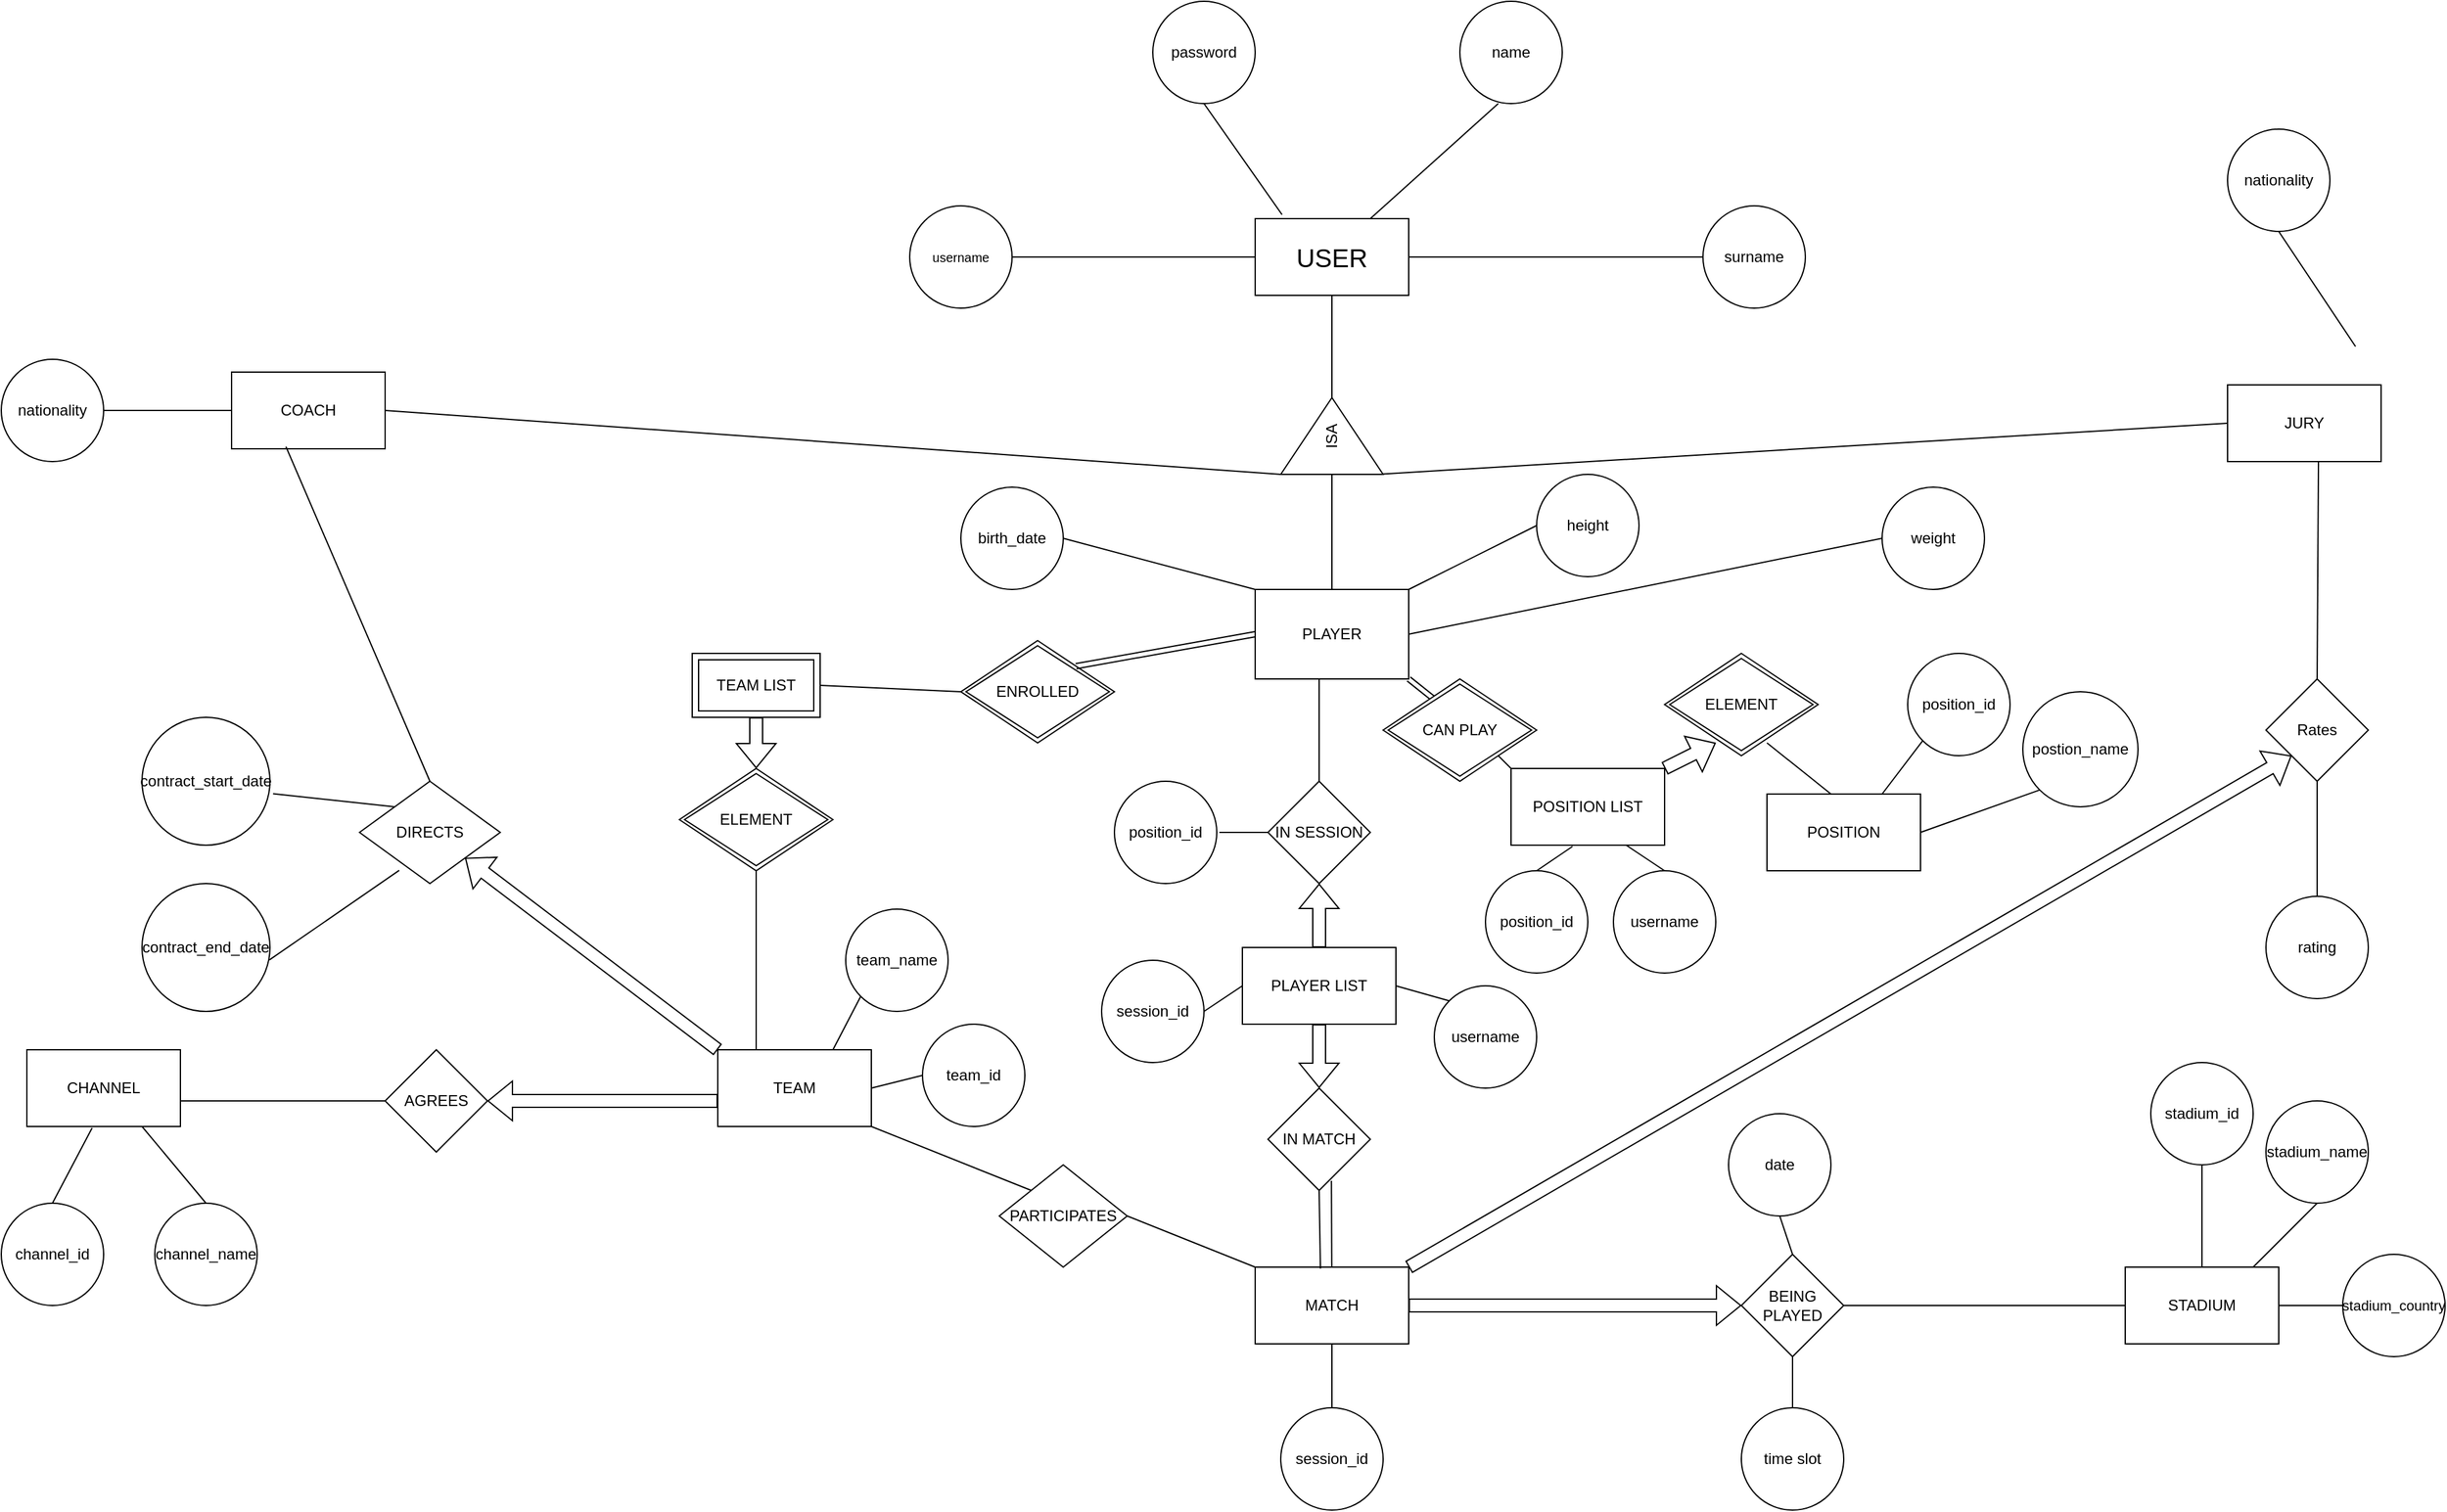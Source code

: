 <mxfile version="24.0.7" type="device">
  <diagram name="Page-1" id="yD7OdkKWVoem7eufRsLi">
    <mxGraphModel dx="2206" dy="1232" grid="1" gridSize="10" guides="1" tooltips="1" connect="1" arrows="1" fold="1" page="1" pageScale="1" pageWidth="1920" pageHeight="1200" math="0" shadow="0">
      <root>
        <mxCell id="0" />
        <mxCell id="1" parent="0" />
        <mxCell id="bbALmOzFAUpH4V1ZmCAf-1" value="&lt;font style=&quot;font-size: 20px;&quot;&gt;USER&lt;/font&gt;" style="rounded=0;whiteSpace=wrap;html=1;" parent="1" vertex="1">
          <mxGeometry x="990" y="190" width="120" height="60" as="geometry" />
        </mxCell>
        <mxCell id="bbALmOzFAUpH4V1ZmCAf-4" value="surname" style="ellipse;whiteSpace=wrap;html=1;rounded=0;" parent="1" vertex="1">
          <mxGeometry x="1340" y="180" width="80" height="80" as="geometry" />
        </mxCell>
        <mxCell id="bbALmOzFAUpH4V1ZmCAf-9" value="&lt;font size=&quot;1&quot;&gt;username&lt;/font&gt;" style="ellipse;whiteSpace=wrap;html=1;rounded=0;" parent="1" vertex="1">
          <mxGeometry x="720" y="180" width="80" height="80" as="geometry" />
        </mxCell>
        <mxCell id="bbALmOzFAUpH4V1ZmCAf-11" value="password" style="ellipse;whiteSpace=wrap;html=1;rounded=0;" parent="1" vertex="1">
          <mxGeometry x="910" y="20" width="80" height="80" as="geometry" />
        </mxCell>
        <mxCell id="bbALmOzFAUpH4V1ZmCAf-15" value="name" style="ellipse;whiteSpace=wrap;html=1;rounded=0;" parent="1" vertex="1">
          <mxGeometry x="1150" y="20" width="80" height="80" as="geometry" />
        </mxCell>
        <mxCell id="bbALmOzFAUpH4V1ZmCAf-16" value="" style="endArrow=none;html=1;rounded=0;exitX=0.175;exitY=-0.052;exitDx=0;exitDy=0;exitPerimeter=0;entryX=0.5;entryY=1;entryDx=0;entryDy=0;" parent="1" source="bbALmOzFAUpH4V1ZmCAf-1" target="bbALmOzFAUpH4V1ZmCAf-11" edge="1">
          <mxGeometry width="50" height="50" relative="1" as="geometry">
            <mxPoint x="910" y="170" as="sourcePoint" />
            <mxPoint x="960" y="120" as="targetPoint" />
          </mxGeometry>
        </mxCell>
        <mxCell id="bbALmOzFAUpH4V1ZmCAf-17" value="" style="endArrow=none;html=1;rounded=0;exitX=1;exitY=0.5;exitDx=0;exitDy=0;entryX=0;entryY=0.5;entryDx=0;entryDy=0;" parent="1" source="bbALmOzFAUpH4V1ZmCAf-9" target="bbALmOzFAUpH4V1ZmCAf-1" edge="1">
          <mxGeometry width="50" height="50" relative="1" as="geometry">
            <mxPoint x="880" y="245" as="sourcePoint" />
            <mxPoint x="930" y="195" as="targetPoint" />
          </mxGeometry>
        </mxCell>
        <mxCell id="bbALmOzFAUpH4V1ZmCAf-18" value="" style="endArrow=none;html=1;rounded=0;exitX=0.75;exitY=0;exitDx=0;exitDy=0;" parent="1" source="bbALmOzFAUpH4V1ZmCAf-1" edge="1">
          <mxGeometry width="50" height="50" relative="1" as="geometry">
            <mxPoint x="1130" y="150" as="sourcePoint" />
            <mxPoint x="1180" y="100" as="targetPoint" />
          </mxGeometry>
        </mxCell>
        <mxCell id="bbALmOzFAUpH4V1ZmCAf-19" value="" style="endArrow=none;html=1;rounded=0;entryX=0;entryY=0.5;entryDx=0;entryDy=0;exitX=1;exitY=0.5;exitDx=0;exitDy=0;" parent="1" source="bbALmOzFAUpH4V1ZmCAf-1" target="bbALmOzFAUpH4V1ZmCAf-4" edge="1">
          <mxGeometry width="50" height="50" relative="1" as="geometry">
            <mxPoint x="1110" y="230" as="sourcePoint" />
            <mxPoint x="1160" y="180" as="targetPoint" />
          </mxGeometry>
        </mxCell>
        <mxCell id="bbALmOzFAUpH4V1ZmCAf-20" value="" style="endArrow=none;html=1;rounded=0;entryX=0.5;entryY=1;entryDx=0;entryDy=0;" parent="1" target="bbALmOzFAUpH4V1ZmCAf-1" edge="1">
          <mxGeometry width="50" height="50" relative="1" as="geometry">
            <mxPoint x="1050" y="330" as="sourcePoint" />
            <mxPoint x="1000" y="420" as="targetPoint" />
          </mxGeometry>
        </mxCell>
        <mxCell id="bbALmOzFAUpH4V1ZmCAf-22" value="ISA" style="triangle;whiteSpace=wrap;html=1;rotation=-90;" parent="1" vertex="1">
          <mxGeometry x="1020" y="320" width="60" height="80" as="geometry" />
        </mxCell>
        <mxCell id="bbALmOzFAUpH4V1ZmCAf-23" value="" style="endArrow=none;html=1;rounded=0;exitX=1;exitY=0.5;exitDx=0;exitDy=0;entryX=0;entryY=0;entryDx=0;entryDy=0;entryPerimeter=0;" parent="1" source="bbALmOzFAUpH4V1ZmCAf-25" target="bbALmOzFAUpH4V1ZmCAf-22" edge="1">
          <mxGeometry width="50" height="50" relative="1" as="geometry">
            <mxPoint x="360" y="480" as="sourcePoint" />
            <mxPoint x="920" y="360" as="targetPoint" />
          </mxGeometry>
        </mxCell>
        <mxCell id="bbALmOzFAUpH4V1ZmCAf-24" value="" style="endArrow=none;html=1;rounded=0;entryX=0;entryY=0.5;entryDx=0;entryDy=0;exitX=0.005;exitY=0.995;exitDx=0;exitDy=0;exitPerimeter=0;" parent="1" source="bbALmOzFAUpH4V1ZmCAf-22" target="bbALmOzFAUpH4V1ZmCAf-27" edge="1">
          <mxGeometry width="50" height="50" relative="1" as="geometry">
            <mxPoint x="1280" y="330" as="sourcePoint" />
            <mxPoint x="1740" y="470" as="targetPoint" />
          </mxGeometry>
        </mxCell>
        <mxCell id="bbALmOzFAUpH4V1ZmCAf-25" value="COACH" style="rounded=0;whiteSpace=wrap;html=1;" parent="1" vertex="1">
          <mxGeometry x="190" y="310" width="120" height="60" as="geometry" />
        </mxCell>
        <mxCell id="bbALmOzFAUpH4V1ZmCAf-27" value="JURY" style="rounded=0;whiteSpace=wrap;html=1;" parent="1" vertex="1">
          <mxGeometry x="1750" y="320" width="120" height="60" as="geometry" />
        </mxCell>
        <mxCell id="bbALmOzFAUpH4V1ZmCAf-28" value="PLAYER" style="rounded=0;whiteSpace=wrap;html=1;" parent="1" vertex="1">
          <mxGeometry x="990" y="480" width="120" height="70" as="geometry" />
        </mxCell>
        <mxCell id="bbALmOzFAUpH4V1ZmCAf-30" value="" style="endArrow=none;html=1;rounded=0;entryX=0;entryY=0.5;entryDx=0;entryDy=0;exitX=0.5;exitY=0;exitDx=0;exitDy=0;" parent="1" source="bbALmOzFAUpH4V1ZmCAf-28" target="bbALmOzFAUpH4V1ZmCAf-22" edge="1">
          <mxGeometry width="50" height="50" relative="1" as="geometry">
            <mxPoint x="880" y="470" as="sourcePoint" />
            <mxPoint x="930" y="420" as="targetPoint" />
          </mxGeometry>
        </mxCell>
        <mxCell id="bbALmOzFAUpH4V1ZmCAf-31" value="MATCH" style="rounded=0;whiteSpace=wrap;html=1;" parent="1" vertex="1">
          <mxGeometry x="990" y="1010" width="120" height="60" as="geometry" />
        </mxCell>
        <mxCell id="bbALmOzFAUpH4V1ZmCAf-32" value="STADIUM" style="rounded=0;whiteSpace=wrap;html=1;" parent="1" vertex="1">
          <mxGeometry x="1670" y="1010" width="120" height="60" as="geometry" />
        </mxCell>
        <mxCell id="bbALmOzFAUpH4V1ZmCAf-33" value="TEAM" style="rounded=0;whiteSpace=wrap;html=1;" parent="1" vertex="1">
          <mxGeometry x="570" y="840" width="120" height="60" as="geometry" />
        </mxCell>
        <mxCell id="bbALmOzFAUpH4V1ZmCAf-34" value="CHANNEL" style="rounded=0;whiteSpace=wrap;html=1;" parent="1" vertex="1">
          <mxGeometry x="30" y="840" width="120" height="60" as="geometry" />
        </mxCell>
        <mxCell id="bbALmOzFAUpH4V1ZmCAf-38" value="" style="endArrow=none;html=1;rounded=0;exitX=0.5;exitY=1;exitDx=0;exitDy=0;" parent="1" source="bbALmOzFAUpH4V1ZmCAf-39" edge="1">
          <mxGeometry width="50" height="50" relative="1" as="geometry">
            <mxPoint x="1800" y="370" as="sourcePoint" />
            <mxPoint x="1850" y="290" as="targetPoint" />
          </mxGeometry>
        </mxCell>
        <mxCell id="bbALmOzFAUpH4V1ZmCAf-39" value="nationality" style="ellipse;whiteSpace=wrap;html=1;aspect=fixed;" parent="1" vertex="1">
          <mxGeometry x="1750" y="120" width="80" height="80" as="geometry" />
        </mxCell>
        <mxCell id="bbALmOzFAUpH4V1ZmCAf-40" value="Rates" style="rhombus;whiteSpace=wrap;html=1;" parent="1" vertex="1">
          <mxGeometry x="1780" y="550" width="80" height="80" as="geometry" />
        </mxCell>
        <mxCell id="bbALmOzFAUpH4V1ZmCAf-41" value="" style="endArrow=none;html=1;rounded=0;entryX=0.592;entryY=0.995;entryDx=0;entryDy=0;exitX=0.5;exitY=0;exitDx=0;exitDy=0;entryPerimeter=0;" parent="1" source="bbALmOzFAUpH4V1ZmCAf-40" target="bbALmOzFAUpH4V1ZmCAf-27" edge="1">
          <mxGeometry width="50" height="50" relative="1" as="geometry">
            <mxPoint x="880" y="810" as="sourcePoint" />
            <mxPoint x="930" y="760" as="targetPoint" />
          </mxGeometry>
        </mxCell>
        <mxCell id="bbALmOzFAUpH4V1ZmCAf-43" value="" style="endArrow=none;html=1;rounded=0;entryX=0.5;entryY=1;entryDx=0;entryDy=0;exitX=0.5;exitY=0;exitDx=0;exitDy=0;" parent="1" source="bbALmOzFAUpH4V1ZmCAf-44" target="bbALmOzFAUpH4V1ZmCAf-40" edge="1">
          <mxGeometry width="50" height="50" relative="1" as="geometry">
            <mxPoint x="1720" y="750" as="sourcePoint" />
            <mxPoint x="930" y="760" as="targetPoint" />
          </mxGeometry>
        </mxCell>
        <mxCell id="bbALmOzFAUpH4V1ZmCAf-44" value="rating" style="ellipse;whiteSpace=wrap;html=1;aspect=fixed;" parent="1" vertex="1">
          <mxGeometry x="1780" y="720" width="80" height="80" as="geometry" />
        </mxCell>
        <mxCell id="bbALmOzFAUpH4V1ZmCAf-45" value="" style="shape=flexArrow;endArrow=classic;html=1;rounded=0;exitX=1;exitY=0;exitDx=0;exitDy=0;entryX=0;entryY=1;entryDx=0;entryDy=0;" parent="1" source="bbALmOzFAUpH4V1ZmCAf-31" target="bbALmOzFAUpH4V1ZmCAf-40" edge="1">
          <mxGeometry width="50" height="50" relative="1" as="geometry">
            <mxPoint x="880" y="810" as="sourcePoint" />
            <mxPoint x="930" y="760" as="targetPoint" />
          </mxGeometry>
        </mxCell>
        <mxCell id="bbALmOzFAUpH4V1ZmCAf-46" value="DIRECTS" style="rhombus;whiteSpace=wrap;html=1;" parent="1" vertex="1">
          <mxGeometry x="290" y="630" width="110" height="80" as="geometry" />
        </mxCell>
        <mxCell id="bbALmOzFAUpH4V1ZmCAf-47" value="BEING PLAYED" style="rhombus;whiteSpace=wrap;html=1;" parent="1" vertex="1">
          <mxGeometry x="1370" y="1000" width="80" height="80" as="geometry" />
        </mxCell>
        <mxCell id="bbALmOzFAUpH4V1ZmCAf-48" value="" style="shape=flexArrow;endArrow=classic;html=1;rounded=0;exitX=1;exitY=0.5;exitDx=0;exitDy=0;entryX=0;entryY=0.5;entryDx=0;entryDy=0;" parent="1" source="bbALmOzFAUpH4V1ZmCAf-31" target="bbALmOzFAUpH4V1ZmCAf-47" edge="1">
          <mxGeometry width="50" height="50" relative="1" as="geometry">
            <mxPoint x="880" y="810" as="sourcePoint" />
            <mxPoint x="930" y="760" as="targetPoint" />
          </mxGeometry>
        </mxCell>
        <mxCell id="bbALmOzFAUpH4V1ZmCAf-49" value="" style="endArrow=none;html=1;rounded=0;exitX=1;exitY=0.5;exitDx=0;exitDy=0;entryX=0;entryY=0.5;entryDx=0;entryDy=0;" parent="1" source="bbALmOzFAUpH4V1ZmCAf-47" target="bbALmOzFAUpH4V1ZmCAf-32" edge="1">
          <mxGeometry width="50" height="50" relative="1" as="geometry">
            <mxPoint x="880" y="810" as="sourcePoint" />
            <mxPoint x="930" y="760" as="targetPoint" />
          </mxGeometry>
        </mxCell>
        <mxCell id="bbALmOzFAUpH4V1ZmCAf-52" value="date" style="ellipse;whiteSpace=wrap;html=1;aspect=fixed;" parent="1" vertex="1">
          <mxGeometry x="1360" y="890" width="80" height="80" as="geometry" />
        </mxCell>
        <mxCell id="bbALmOzFAUpH4V1ZmCAf-53" value="time slot" style="ellipse;whiteSpace=wrap;html=1;aspect=fixed;" parent="1" vertex="1">
          <mxGeometry x="1370" y="1120" width="80" height="80" as="geometry" />
        </mxCell>
        <mxCell id="bbALmOzFAUpH4V1ZmCAf-54" value="" style="endArrow=none;html=1;rounded=0;entryX=0.5;entryY=1;entryDx=0;entryDy=0;exitX=0.5;exitY=0;exitDx=0;exitDy=0;" parent="1" source="bbALmOzFAUpH4V1ZmCAf-47" target="bbALmOzFAUpH4V1ZmCAf-52" edge="1">
          <mxGeometry width="50" height="50" relative="1" as="geometry">
            <mxPoint x="880" y="810" as="sourcePoint" />
            <mxPoint x="930" y="760" as="targetPoint" />
          </mxGeometry>
        </mxCell>
        <mxCell id="bbALmOzFAUpH4V1ZmCAf-55" value="" style="endArrow=none;html=1;rounded=0;entryX=0.5;entryY=0;entryDx=0;entryDy=0;exitX=0.5;exitY=1;exitDx=0;exitDy=0;" parent="1" source="bbALmOzFAUpH4V1ZmCAf-47" target="bbALmOzFAUpH4V1ZmCAf-53" edge="1">
          <mxGeometry width="50" height="50" relative="1" as="geometry">
            <mxPoint x="1420" y="1010" as="sourcePoint" />
            <mxPoint x="1420" y="980" as="targetPoint" />
          </mxGeometry>
        </mxCell>
        <mxCell id="bbALmOzFAUpH4V1ZmCAf-56" value="" style="endArrow=none;html=1;rounded=0;entryX=0.5;entryY=0;entryDx=0;entryDy=0;" parent="1" target="bbALmOzFAUpH4V1ZmCAf-32" edge="1">
          <mxGeometry width="50" height="50" relative="1" as="geometry">
            <mxPoint x="1730" y="930" as="sourcePoint" />
            <mxPoint x="930" y="760" as="targetPoint" />
          </mxGeometry>
        </mxCell>
        <mxCell id="bbALmOzFAUpH4V1ZmCAf-57" value="stadium_id" style="ellipse;whiteSpace=wrap;html=1;aspect=fixed;" parent="1" vertex="1">
          <mxGeometry x="1690" y="850" width="80" height="80" as="geometry" />
        </mxCell>
        <mxCell id="bbALmOzFAUpH4V1ZmCAf-58" value="stadium_name" style="ellipse;whiteSpace=wrap;html=1;aspect=fixed;" parent="1" vertex="1">
          <mxGeometry x="1780" y="880" width="80" height="80" as="geometry" />
        </mxCell>
        <mxCell id="bbALmOzFAUpH4V1ZmCAf-59" value="&lt;font style=&quot;font-size: 11px;&quot;&gt;stadium_country&lt;/font&gt;" style="ellipse;whiteSpace=wrap;html=1;aspect=fixed;" parent="1" vertex="1">
          <mxGeometry x="1840" y="1000" width="80" height="80" as="geometry" />
        </mxCell>
        <mxCell id="bbALmOzFAUpH4V1ZmCAf-61" value="" style="endArrow=none;html=1;rounded=0;exitX=0;exitY=0.5;exitDx=0;exitDy=0;entryX=1;entryY=0.5;entryDx=0;entryDy=0;" parent="1" source="bbALmOzFAUpH4V1ZmCAf-59" target="bbALmOzFAUpH4V1ZmCAf-32" edge="1">
          <mxGeometry width="50" height="50" relative="1" as="geometry">
            <mxPoint x="1740" y="940" as="sourcePoint" />
            <mxPoint x="1740" y="1010" as="targetPoint" />
          </mxGeometry>
        </mxCell>
        <mxCell id="bbALmOzFAUpH4V1ZmCAf-62" value="" style="endArrow=none;html=1;rounded=0;exitX=0.5;exitY=1;exitDx=0;exitDy=0;" parent="1" source="bbALmOzFAUpH4V1ZmCAf-58" edge="1">
          <mxGeometry width="50" height="50" relative="1" as="geometry">
            <mxPoint x="1801" y="963" as="sourcePoint" />
            <mxPoint x="1770" y="1010" as="targetPoint" />
          </mxGeometry>
        </mxCell>
        <mxCell id="bbALmOzFAUpH4V1ZmCAf-63" value="session_id" style="ellipse;whiteSpace=wrap;html=1;aspect=fixed;" parent="1" vertex="1">
          <mxGeometry x="1010" y="1120" width="80" height="80" as="geometry" />
        </mxCell>
        <mxCell id="bbALmOzFAUpH4V1ZmCAf-64" value="" style="endArrow=none;html=1;rounded=0;exitX=0.5;exitY=1;exitDx=0;exitDy=0;entryX=0.5;entryY=0;entryDx=0;entryDy=0;" parent="1" source="bbALmOzFAUpH4V1ZmCAf-31" target="bbALmOzFAUpH4V1ZmCAf-63" edge="1">
          <mxGeometry width="50" height="50" relative="1" as="geometry">
            <mxPoint x="880" y="810" as="sourcePoint" />
            <mxPoint x="930" y="760" as="targetPoint" />
          </mxGeometry>
        </mxCell>
        <mxCell id="bbALmOzFAUpH4V1ZmCAf-65" value="channel_id" style="ellipse;whiteSpace=wrap;html=1;aspect=fixed;" parent="1" vertex="1">
          <mxGeometry x="10" y="960" width="80" height="80" as="geometry" />
        </mxCell>
        <mxCell id="bbALmOzFAUpH4V1ZmCAf-66" value="channel_name" style="ellipse;whiteSpace=wrap;html=1;aspect=fixed;" parent="1" vertex="1">
          <mxGeometry x="130" y="960" width="80" height="80" as="geometry" />
        </mxCell>
        <mxCell id="bbALmOzFAUpH4V1ZmCAf-67" value="" style="endArrow=none;html=1;rounded=0;exitX=0.425;exitY=1.019;exitDx=0;exitDy=0;exitPerimeter=0;entryX=0.5;entryY=0;entryDx=0;entryDy=0;" parent="1" source="bbALmOzFAUpH4V1ZmCAf-34" target="bbALmOzFAUpH4V1ZmCAf-65" edge="1">
          <mxGeometry width="50" height="50" relative="1" as="geometry">
            <mxPoint x="880" y="810" as="sourcePoint" />
            <mxPoint x="930" y="760" as="targetPoint" />
          </mxGeometry>
        </mxCell>
        <mxCell id="bbALmOzFAUpH4V1ZmCAf-68" value="" style="endArrow=none;html=1;rounded=0;exitX=0.5;exitY=0;exitDx=0;exitDy=0;entryX=0.75;entryY=1;entryDx=0;entryDy=0;" parent="1" source="bbALmOzFAUpH4V1ZmCAf-66" target="bbALmOzFAUpH4V1ZmCAf-34" edge="1">
          <mxGeometry width="50" height="50" relative="1" as="geometry">
            <mxPoint x="880" y="810" as="sourcePoint" />
            <mxPoint x="930" y="760" as="targetPoint" />
          </mxGeometry>
        </mxCell>
        <mxCell id="bbALmOzFAUpH4V1ZmCAf-69" value="AGREES" style="rhombus;whiteSpace=wrap;html=1;" parent="1" vertex="1">
          <mxGeometry x="310" y="840" width="80" height="80" as="geometry" />
        </mxCell>
        <mxCell id="bbALmOzFAUpH4V1ZmCAf-70" value="" style="shape=flexArrow;endArrow=classic;html=1;rounded=0;entryX=1;entryY=0.5;entryDx=0;entryDy=0;" parent="1" target="bbALmOzFAUpH4V1ZmCAf-69" edge="1">
          <mxGeometry width="50" height="50" relative="1" as="geometry">
            <mxPoint x="570" y="880" as="sourcePoint" />
            <mxPoint x="930" y="760" as="targetPoint" />
          </mxGeometry>
        </mxCell>
        <mxCell id="bbALmOzFAUpH4V1ZmCAf-71" value="" style="endArrow=none;html=1;rounded=0;exitX=0;exitY=0.5;exitDx=0;exitDy=0;" parent="1" source="bbALmOzFAUpH4V1ZmCAf-69" edge="1">
          <mxGeometry width="50" height="50" relative="1" as="geometry">
            <mxPoint x="880" y="810" as="sourcePoint" />
            <mxPoint x="150" y="880" as="targetPoint" />
          </mxGeometry>
        </mxCell>
        <mxCell id="bbALmOzFAUpH4V1ZmCAf-72" value="" style="shape=flexArrow;endArrow=classic;html=1;rounded=0;entryX=1;entryY=1;entryDx=0;entryDy=0;exitX=0;exitY=0;exitDx=0;exitDy=0;" parent="1" source="bbALmOzFAUpH4V1ZmCAf-33" target="bbALmOzFAUpH4V1ZmCAf-46" edge="1">
          <mxGeometry width="50" height="50" relative="1" as="geometry">
            <mxPoint x="680" y="820.0" as="sourcePoint" />
            <mxPoint x="510" y="650.0" as="targetPoint" />
          </mxGeometry>
        </mxCell>
        <mxCell id="bbALmOzFAUpH4V1ZmCAf-73" value="" style="endArrow=none;html=1;rounded=0;entryX=0.5;entryY=0;entryDx=0;entryDy=0;exitX=0.354;exitY=0.971;exitDx=0;exitDy=0;exitPerimeter=0;" parent="1" source="bbALmOzFAUpH4V1ZmCAf-25" target="bbALmOzFAUpH4V1ZmCAf-46" edge="1">
          <mxGeometry width="50" height="50" relative="1" as="geometry">
            <mxPoint x="350" y="530" as="sourcePoint" />
            <mxPoint x="930" y="760" as="targetPoint" />
          </mxGeometry>
        </mxCell>
        <mxCell id="bbALmOzFAUpH4V1ZmCAf-74" value="nationality" style="ellipse;whiteSpace=wrap;html=1;aspect=fixed;" parent="1" vertex="1">
          <mxGeometry x="10" y="300" width="80" height="80" as="geometry" />
        </mxCell>
        <mxCell id="bbALmOzFAUpH4V1ZmCAf-75" value="" style="endArrow=none;html=1;rounded=0;entryX=0;entryY=0.5;entryDx=0;entryDy=0;" parent="1" target="bbALmOzFAUpH4V1ZmCAf-25" edge="1">
          <mxGeometry width="50" height="50" relative="1" as="geometry">
            <mxPoint x="90" y="340" as="sourcePoint" />
            <mxPoint x="230" y="339.29" as="targetPoint" />
          </mxGeometry>
        </mxCell>
        <mxCell id="bbALmOzFAUpH4V1ZmCAf-76" value="PARTICIPATES" style="rhombus;whiteSpace=wrap;html=1;" parent="1" vertex="1">
          <mxGeometry x="790" y="930" width="100" height="80" as="geometry" />
        </mxCell>
        <mxCell id="bbALmOzFAUpH4V1ZmCAf-78" value="" style="endArrow=none;html=1;rounded=0;exitX=1;exitY=1;exitDx=0;exitDy=0;entryX=0;entryY=0;entryDx=0;entryDy=0;" parent="1" source="bbALmOzFAUpH4V1ZmCAf-33" target="bbALmOzFAUpH4V1ZmCAf-76" edge="1">
          <mxGeometry width="50" height="50" relative="1" as="geometry">
            <mxPoint x="880" y="810" as="sourcePoint" />
            <mxPoint x="930" y="760" as="targetPoint" />
          </mxGeometry>
        </mxCell>
        <mxCell id="bbALmOzFAUpH4V1ZmCAf-79" value="" style="endArrow=none;html=1;rounded=0;exitX=0;exitY=0;exitDx=0;exitDy=0;entryX=1;entryY=0.5;entryDx=0;entryDy=0;" parent="1" source="bbALmOzFAUpH4V1ZmCAf-31" target="bbALmOzFAUpH4V1ZmCAf-76" edge="1">
          <mxGeometry width="50" height="50" relative="1" as="geometry">
            <mxPoint x="880" y="810" as="sourcePoint" />
            <mxPoint x="930" y="760" as="targetPoint" />
          </mxGeometry>
        </mxCell>
        <mxCell id="bbALmOzFAUpH4V1ZmCAf-81" value="birth_date" style="ellipse;whiteSpace=wrap;html=1;aspect=fixed;" parent="1" vertex="1">
          <mxGeometry x="760" y="400" width="80" height="80" as="geometry" />
        </mxCell>
        <mxCell id="bbALmOzFAUpH4V1ZmCAf-82" value="height" style="ellipse;whiteSpace=wrap;html=1;aspect=fixed;" parent="1" vertex="1">
          <mxGeometry x="1210" y="390" width="80" height="80" as="geometry" />
        </mxCell>
        <mxCell id="bbALmOzFAUpH4V1ZmCAf-83" value="weight" style="ellipse;whiteSpace=wrap;html=1;aspect=fixed;" parent="1" vertex="1">
          <mxGeometry x="1480" y="400" width="80" height="80" as="geometry" />
        </mxCell>
        <mxCell id="bbALmOzFAUpH4V1ZmCAf-84" value="" style="endArrow=none;html=1;rounded=0;entryX=0;entryY=0;entryDx=0;entryDy=0;exitX=1;exitY=0.5;exitDx=0;exitDy=0;" parent="1" source="bbALmOzFAUpH4V1ZmCAf-81" target="bbALmOzFAUpH4V1ZmCAf-28" edge="1">
          <mxGeometry width="50" height="50" relative="1" as="geometry">
            <mxPoint x="880" y="460" as="sourcePoint" />
            <mxPoint x="930" y="410" as="targetPoint" />
          </mxGeometry>
        </mxCell>
        <mxCell id="bbALmOzFAUpH4V1ZmCAf-85" value="" style="endArrow=none;html=1;rounded=0;entryX=0;entryY=0.5;entryDx=0;entryDy=0;exitX=1;exitY=0;exitDx=0;exitDy=0;" parent="1" source="bbALmOzFAUpH4V1ZmCAf-28" target="bbALmOzFAUpH4V1ZmCAf-82" edge="1">
          <mxGeometry width="50" height="50" relative="1" as="geometry">
            <mxPoint x="880" y="460" as="sourcePoint" />
            <mxPoint x="930" y="410" as="targetPoint" />
          </mxGeometry>
        </mxCell>
        <mxCell id="bbALmOzFAUpH4V1ZmCAf-86" value="" style="endArrow=none;html=1;rounded=0;entryX=0;entryY=0.5;entryDx=0;entryDy=0;exitX=1;exitY=0.5;exitDx=0;exitDy=0;" parent="1" source="bbALmOzFAUpH4V1ZmCAf-28" target="bbALmOzFAUpH4V1ZmCAf-83" edge="1">
          <mxGeometry width="50" height="50" relative="1" as="geometry">
            <mxPoint x="1150" y="550" as="sourcePoint" />
            <mxPoint x="1180" y="480" as="targetPoint" />
          </mxGeometry>
        </mxCell>
        <mxCell id="bbALmOzFAUpH4V1ZmCAf-89" value="IN MATCH" style="rhombus;whiteSpace=wrap;html=1;" parent="1" vertex="1">
          <mxGeometry x="1000" y="870" width="80" height="80" as="geometry" />
        </mxCell>
        <mxCell id="bbALmOzFAUpH4V1ZmCAf-93" value="POSITION" style="rounded=0;whiteSpace=wrap;html=1;" parent="1" vertex="1">
          <mxGeometry x="1390" y="640" width="120" height="60" as="geometry" />
        </mxCell>
        <mxCell id="bbALmOzFAUpH4V1ZmCAf-94" value="" style="endArrow=none;html=1;rounded=0;entryX=0.75;entryY=0;entryDx=0;entryDy=0;exitX=0;exitY=1;exitDx=0;exitDy=0;" parent="1" source="bbALmOzFAUpH4V1ZmCAf-98" target="bbALmOzFAUpH4V1ZmCAf-93" edge="1">
          <mxGeometry width="50" height="50" relative="1" as="geometry">
            <mxPoint x="1560" y="560" as="sourcePoint" />
            <mxPoint x="930" y="590" as="targetPoint" />
          </mxGeometry>
        </mxCell>
        <mxCell id="bbALmOzFAUpH4V1ZmCAf-95" value="" style="endArrow=none;html=1;rounded=0;entryX=1;entryY=0.5;entryDx=0;entryDy=0;exitX=1;exitY=1;exitDx=0;exitDy=0;" parent="1" source="bbALmOzFAUpH4V1ZmCAf-96" target="bbALmOzFAUpH4V1ZmCAf-93" edge="1">
          <mxGeometry width="50" height="50" relative="1" as="geometry">
            <mxPoint x="1640" y="570" as="sourcePoint" />
            <mxPoint x="1560" y="690" as="targetPoint" />
          </mxGeometry>
        </mxCell>
        <mxCell id="bbALmOzFAUpH4V1ZmCAf-96" value="postion_name" style="ellipse;whiteSpace=wrap;html=1;aspect=fixed;direction=south;" parent="1" vertex="1">
          <mxGeometry x="1590" y="560" width="90" height="90" as="geometry" />
        </mxCell>
        <mxCell id="bbALmOzFAUpH4V1ZmCAf-98" value="position_id" style="ellipse;whiteSpace=wrap;html=1;aspect=fixed;" parent="1" vertex="1">
          <mxGeometry x="1500" y="530" width="80" height="80" as="geometry" />
        </mxCell>
        <mxCell id="bbALmOzFAUpH4V1ZmCAf-100" value="POSITION LIST" style="rounded=0;whiteSpace=wrap;html=1;" parent="1" vertex="1">
          <mxGeometry x="1190" y="620" width="120" height="60" as="geometry" />
        </mxCell>
        <mxCell id="bbALmOzFAUpH4V1ZmCAf-101" value="" style="shape=flexArrow;endArrow=classic;html=1;rounded=0;entryX=0;entryY=1;entryDx=0;entryDy=0;exitX=1;exitY=0;exitDx=0;exitDy=0;" parent="1" source="bbALmOzFAUpH4V1ZmCAf-100" edge="1">
          <mxGeometry width="50" height="50" relative="1" as="geometry">
            <mxPoint x="1330" y="560" as="sourcePoint" />
            <mxPoint x="1350" y="600.0" as="targetPoint" />
          </mxGeometry>
        </mxCell>
        <mxCell id="bbALmOzFAUpH4V1ZmCAf-102" value="" style="endArrow=none;html=1;rounded=0;entryX=1;entryY=1;entryDx=0;entryDy=0;exitX=0.417;exitY=0;exitDx=0;exitDy=0;exitPerimeter=0;" parent="1" source="bbALmOzFAUpH4V1ZmCAf-93" edge="1">
          <mxGeometry width="50" height="50" relative="1" as="geometry">
            <mxPoint x="880" y="810" as="sourcePoint" />
            <mxPoint x="1390" y="600.0" as="targetPoint" />
          </mxGeometry>
        </mxCell>
        <mxCell id="bbALmOzFAUpH4V1ZmCAf-103" value="username" style="ellipse;whiteSpace=wrap;html=1;aspect=fixed;" parent="1" vertex="1">
          <mxGeometry x="1270" y="700" width="80" height="80" as="geometry" />
        </mxCell>
        <mxCell id="bbALmOzFAUpH4V1ZmCAf-104" value="position_id" style="ellipse;whiteSpace=wrap;html=1;aspect=fixed;" parent="1" vertex="1">
          <mxGeometry x="1170" y="700" width="80" height="80" as="geometry" />
        </mxCell>
        <mxCell id="bbALmOzFAUpH4V1ZmCAf-105" value="" style="endArrow=none;html=1;rounded=0;exitX=0.5;exitY=0;exitDx=0;exitDy=0;" parent="1" source="bbALmOzFAUpH4V1ZmCAf-104" edge="1">
          <mxGeometry width="50" height="50" relative="1" as="geometry">
            <mxPoint x="880" y="810" as="sourcePoint" />
            <mxPoint x="1238" y="681" as="targetPoint" />
          </mxGeometry>
        </mxCell>
        <mxCell id="bbALmOzFAUpH4V1ZmCAf-106" value="" style="endArrow=none;html=1;rounded=0;entryX=0.75;entryY=1;entryDx=0;entryDy=0;exitX=0.5;exitY=0;exitDx=0;exitDy=0;" parent="1" source="bbALmOzFAUpH4V1ZmCAf-103" target="bbALmOzFAUpH4V1ZmCAf-100" edge="1">
          <mxGeometry width="50" height="50" relative="1" as="geometry">
            <mxPoint x="880" y="810" as="sourcePoint" />
            <mxPoint x="930" y="760" as="targetPoint" />
          </mxGeometry>
        </mxCell>
        <mxCell id="bbALmOzFAUpH4V1ZmCAf-112" value="" style="endArrow=none;html=1;rounded=0;entryX=0;entryY=0;entryDx=0;entryDy=0;exitX=1;exitY=1;exitDx=0;exitDy=0;" parent="1" target="bbALmOzFAUpH4V1ZmCAf-100" edge="1">
          <mxGeometry width="50" height="50" relative="1" as="geometry">
            <mxPoint x="1180" y="610.0" as="sourcePoint" />
            <mxPoint x="930" y="760" as="targetPoint" />
          </mxGeometry>
        </mxCell>
        <mxCell id="bbALmOzFAUpH4V1ZmCAf-119" value="IN SESSION" style="rhombus;whiteSpace=wrap;html=1;" parent="1" vertex="1">
          <mxGeometry x="1000" y="630" width="80" height="80" as="geometry" />
        </mxCell>
        <mxCell id="bbALmOzFAUpH4V1ZmCAf-120" value="PLAYER LIST" style="rounded=0;whiteSpace=wrap;html=1;" parent="1" vertex="1">
          <mxGeometry x="980" y="760" width="120" height="60" as="geometry" />
        </mxCell>
        <mxCell id="bbALmOzFAUpH4V1ZmCAf-127" value="" style="endArrow=none;html=1;rounded=0;entryX=0.5;entryY=0;entryDx=0;entryDy=0;" parent="1" target="bbALmOzFAUpH4V1ZmCAf-119" edge="1">
          <mxGeometry width="50" height="50" relative="1" as="geometry">
            <mxPoint x="1040" y="550" as="sourcePoint" />
            <mxPoint x="930" y="760" as="targetPoint" />
          </mxGeometry>
        </mxCell>
        <mxCell id="bbALmOzFAUpH4V1ZmCAf-128" value="" style="shape=flexArrow;endArrow=classic;html=1;rounded=0;entryX=0.5;entryY=1;entryDx=0;entryDy=0;exitX=0.5;exitY=0;exitDx=0;exitDy=0;" parent="1" source="bbALmOzFAUpH4V1ZmCAf-120" target="bbALmOzFAUpH4V1ZmCAf-119" edge="1">
          <mxGeometry width="50" height="50" relative="1" as="geometry">
            <mxPoint x="880" y="810" as="sourcePoint" />
            <mxPoint x="930" y="760" as="targetPoint" />
          </mxGeometry>
        </mxCell>
        <mxCell id="bbALmOzFAUpH4V1ZmCAf-129" value="" style="shape=flexArrow;endArrow=classic;html=1;rounded=0;exitX=0.5;exitY=1;exitDx=0;exitDy=0;entryX=0.5;entryY=0;entryDx=0;entryDy=0;" parent="1" source="bbALmOzFAUpH4V1ZmCAf-120" target="bbALmOzFAUpH4V1ZmCAf-89" edge="1">
          <mxGeometry width="50" height="50" relative="1" as="geometry">
            <mxPoint x="880" y="810" as="sourcePoint" />
            <mxPoint x="930" y="760" as="targetPoint" />
          </mxGeometry>
        </mxCell>
        <mxCell id="bbALmOzFAUpH4V1ZmCAf-133" value="session_id" style="ellipse;whiteSpace=wrap;html=1;aspect=fixed;" parent="1" vertex="1">
          <mxGeometry x="870" y="770" width="80" height="80" as="geometry" />
        </mxCell>
        <mxCell id="bbALmOzFAUpH4V1ZmCAf-134" value="" style="endArrow=none;html=1;rounded=0;entryX=0;entryY=0.5;entryDx=0;entryDy=0;exitX=1;exitY=0.5;exitDx=0;exitDy=0;" parent="1" source="bbALmOzFAUpH4V1ZmCAf-133" target="bbALmOzFAUpH4V1ZmCAf-120" edge="1">
          <mxGeometry width="50" height="50" relative="1" as="geometry">
            <mxPoint x="890" y="810" as="sourcePoint" />
            <mxPoint x="930" y="760" as="targetPoint" />
          </mxGeometry>
        </mxCell>
        <mxCell id="bbALmOzFAUpH4V1ZmCAf-135" value="username" style="ellipse;whiteSpace=wrap;html=1;aspect=fixed;" parent="1" vertex="1">
          <mxGeometry x="1130" y="790" width="80" height="80" as="geometry" />
        </mxCell>
        <mxCell id="bbALmOzFAUpH4V1ZmCAf-136" value="" style="endArrow=none;html=1;rounded=0;entryX=1;entryY=0.5;entryDx=0;entryDy=0;exitX=0;exitY=0;exitDx=0;exitDy=0;" parent="1" source="bbALmOzFAUpH4V1ZmCAf-135" target="bbALmOzFAUpH4V1ZmCAf-120" edge="1">
          <mxGeometry width="50" height="50" relative="1" as="geometry">
            <mxPoint x="880" y="810" as="sourcePoint" />
            <mxPoint x="930" y="760" as="targetPoint" />
          </mxGeometry>
        </mxCell>
        <mxCell id="bbALmOzFAUpH4V1ZmCAf-137" value="position_id" style="ellipse;whiteSpace=wrap;html=1;aspect=fixed;direction=south;" parent="1" vertex="1">
          <mxGeometry x="880" y="630" width="80" height="80" as="geometry" />
        </mxCell>
        <mxCell id="bbALmOzFAUpH4V1ZmCAf-139" value="" style="endArrow=none;html=1;rounded=0;exitX=0;exitY=0.5;exitDx=0;exitDy=0;" parent="1" source="bbALmOzFAUpH4V1ZmCAf-119" edge="1">
          <mxGeometry width="50" height="50" relative="1" as="geometry">
            <mxPoint x="880" y="810" as="sourcePoint" />
            <mxPoint x="962" y="670" as="targetPoint" />
          </mxGeometry>
        </mxCell>
        <mxCell id="bbALmOzFAUpH4V1ZmCAf-142" value="" style="endArrow=none;html=1;rounded=0;entryX=0.5;entryY=1;entryDx=0;entryDy=0;exitX=0.425;exitY=0.019;exitDx=0;exitDy=0;exitPerimeter=0;" parent="1" source="bbALmOzFAUpH4V1ZmCAf-31" target="bbALmOzFAUpH4V1ZmCAf-89" edge="1">
          <mxGeometry width="50" height="50" relative="1" as="geometry">
            <mxPoint x="880" y="810" as="sourcePoint" />
            <mxPoint x="930" y="760" as="targetPoint" />
          </mxGeometry>
        </mxCell>
        <mxCell id="bbALmOzFAUpH4V1ZmCAf-143" value="" style="endArrow=none;html=1;rounded=0;exitX=0.62;exitY=0.907;exitDx=0;exitDy=0;exitPerimeter=0;" parent="1" source="bbALmOzFAUpH4V1ZmCAf-89" target="bbALmOzFAUpH4V1ZmCAf-31" edge="1">
          <mxGeometry width="50" height="50" relative="1" as="geometry">
            <mxPoint x="1050" y="970" as="sourcePoint" />
            <mxPoint x="930" y="760" as="targetPoint" />
          </mxGeometry>
        </mxCell>
        <mxCell id="bbALmOzFAUpH4V1ZmCAf-145" value="team_id" style="ellipse;whiteSpace=wrap;html=1;aspect=fixed;" parent="1" vertex="1">
          <mxGeometry x="730" y="820" width="80" height="80" as="geometry" />
        </mxCell>
        <mxCell id="bbALmOzFAUpH4V1ZmCAf-146" value="team_name" style="ellipse;whiteSpace=wrap;html=1;aspect=fixed;" parent="1" vertex="1">
          <mxGeometry x="670" y="730" width="80" height="80" as="geometry" />
        </mxCell>
        <mxCell id="bbALmOzFAUpH4V1ZmCAf-147" value="" style="endArrow=none;html=1;rounded=0;entryX=1;entryY=0.5;entryDx=0;entryDy=0;exitX=0;exitY=0.5;exitDx=0;exitDy=0;" parent="1" source="bbALmOzFAUpH4V1ZmCAf-145" target="bbALmOzFAUpH4V1ZmCAf-33" edge="1">
          <mxGeometry width="50" height="50" relative="1" as="geometry">
            <mxPoint x="880" y="810" as="sourcePoint" />
            <mxPoint x="930" y="760" as="targetPoint" />
          </mxGeometry>
        </mxCell>
        <mxCell id="bbALmOzFAUpH4V1ZmCAf-148" value="" style="endArrow=none;html=1;rounded=0;entryX=0.75;entryY=0;entryDx=0;entryDy=0;exitX=0;exitY=1;exitDx=0;exitDy=0;" parent="1" source="bbALmOzFAUpH4V1ZmCAf-146" target="bbALmOzFAUpH4V1ZmCAf-33" edge="1">
          <mxGeometry width="50" height="50" relative="1" as="geometry">
            <mxPoint x="880" y="810" as="sourcePoint" />
            <mxPoint x="930" y="760" as="targetPoint" />
          </mxGeometry>
        </mxCell>
        <mxCell id="bbALmOzFAUpH4V1ZmCAf-150" value="contract_start_date" style="ellipse;whiteSpace=wrap;html=1;aspect=fixed;" parent="1" vertex="1">
          <mxGeometry x="120" y="580" width="100" height="100" as="geometry" />
        </mxCell>
        <mxCell id="bbALmOzFAUpH4V1ZmCAf-151" value="contract_end_date" style="ellipse;whiteSpace=wrap;html=1;aspect=fixed;" parent="1" vertex="1">
          <mxGeometry x="120" y="710" width="100" height="100" as="geometry" />
        </mxCell>
        <mxCell id="bbALmOzFAUpH4V1ZmCAf-155" value="" style="endArrow=none;html=1;rounded=0;entryX=0.5;entryY=1;entryDx=0;entryDy=0;exitX=0.25;exitY=0;exitDx=0;exitDy=0;" parent="1" source="bbALmOzFAUpH4V1ZmCAf-33" edge="1">
          <mxGeometry width="50" height="50" relative="1" as="geometry">
            <mxPoint x="880" y="810" as="sourcePoint" />
            <mxPoint x="600" y="700.0" as="targetPoint" />
          </mxGeometry>
        </mxCell>
        <mxCell id="bbALmOzFAUpH4V1ZmCAf-156" value="" style="endArrow=none;html=1;rounded=0;entryX=1.024;entryY=0.597;entryDx=0;entryDy=0;entryPerimeter=0;exitX=0;exitY=0;exitDx=0;exitDy=0;" parent="1" source="bbALmOzFAUpH4V1ZmCAf-46" target="bbALmOzFAUpH4V1ZmCAf-150" edge="1">
          <mxGeometry width="50" height="50" relative="1" as="geometry">
            <mxPoint x="880" y="810" as="sourcePoint" />
            <mxPoint x="930" y="760" as="targetPoint" />
          </mxGeometry>
        </mxCell>
        <mxCell id="bbALmOzFAUpH4V1ZmCAf-157" value="" style="endArrow=none;html=1;rounded=0;entryX=0.996;entryY=0.597;entryDx=0;entryDy=0;entryPerimeter=0;exitX=0.282;exitY=0.871;exitDx=0;exitDy=0;exitPerimeter=0;" parent="1" source="bbALmOzFAUpH4V1ZmCAf-46" target="bbALmOzFAUpH4V1ZmCAf-151" edge="1">
          <mxGeometry width="50" height="50" relative="1" as="geometry">
            <mxPoint x="880" y="810" as="sourcePoint" />
            <mxPoint x="930" y="760" as="targetPoint" />
          </mxGeometry>
        </mxCell>
        <mxCell id="huFveuyKXu38vRTOwALV-1" value="TEAM LIST" style="shape=ext;margin=3;double=1;whiteSpace=wrap;html=1;align=center;" vertex="1" parent="1">
          <mxGeometry x="550" y="530" width="100" height="50" as="geometry" />
        </mxCell>
        <mxCell id="huFveuyKXu38vRTOwALV-2" value="" style="endArrow=none;html=1;rounded=0;exitX=1;exitY=0.5;exitDx=0;exitDy=0;entryX=0;entryY=0.5;entryDx=0;entryDy=0;" edge="1" parent="1" source="huFveuyKXu38vRTOwALV-1">
          <mxGeometry relative="1" as="geometry">
            <mxPoint x="960" y="580" as="sourcePoint" />
            <mxPoint x="760" y="560.0" as="targetPoint" />
          </mxGeometry>
        </mxCell>
        <mxCell id="huFveuyKXu38vRTOwALV-3" value="" style="shape=flexArrow;endArrow=classic;html=1;rounded=0;exitX=0.5;exitY=1;exitDx=0;exitDy=0;entryX=0.5;entryY=0;entryDx=0;entryDy=0;" edge="1" parent="1" source="huFveuyKXu38vRTOwALV-1">
          <mxGeometry width="50" height="50" relative="1" as="geometry">
            <mxPoint x="1020" y="600" as="sourcePoint" />
            <mxPoint x="600" y="620.0" as="targetPoint" />
          </mxGeometry>
        </mxCell>
        <mxCell id="huFveuyKXu38vRTOwALV-4" value="ELEMENT" style="shape=rhombus;double=1;perimeter=rhombusPerimeter;whiteSpace=wrap;html=1;align=center;" vertex="1" parent="1">
          <mxGeometry x="540" y="620" width="120" height="80" as="geometry" />
        </mxCell>
        <mxCell id="huFveuyKXu38vRTOwALV-5" value="ELEMENT" style="shape=rhombus;double=1;perimeter=rhombusPerimeter;whiteSpace=wrap;html=1;align=center;" vertex="1" parent="1">
          <mxGeometry x="1310" y="530" width="120" height="80" as="geometry" />
        </mxCell>
        <mxCell id="huFveuyKXu38vRTOwALV-9" value="ENROLLED" style="shape=rhombus;double=1;perimeter=rhombusPerimeter;whiteSpace=wrap;html=1;align=center;" vertex="1" parent="1">
          <mxGeometry x="760" y="520" width="120" height="80" as="geometry" />
        </mxCell>
        <mxCell id="huFveuyKXu38vRTOwALV-12" value="" style="shape=link;html=1;rounded=0;exitX=1;exitY=0;exitDx=0;exitDy=0;entryX=0;entryY=0.5;entryDx=0;entryDy=0;" edge="1" parent="1" source="huFveuyKXu38vRTOwALV-9" target="bbALmOzFAUpH4V1ZmCAf-28">
          <mxGeometry width="100" relative="1" as="geometry">
            <mxPoint x="990" y="580" as="sourcePoint" />
            <mxPoint x="1090" y="580" as="targetPoint" />
          </mxGeometry>
        </mxCell>
        <mxCell id="huFveuyKXu38vRTOwALV-13" value="" style="shape=link;html=1;rounded=0;entryX=1;entryY=1;entryDx=0;entryDy=0;" edge="1" parent="1" target="bbALmOzFAUpH4V1ZmCAf-28">
          <mxGeometry width="100" relative="1" as="geometry">
            <mxPoint x="1137.778" y="572.222" as="sourcePoint" />
            <mxPoint x="1090" y="560" as="targetPoint" />
          </mxGeometry>
        </mxCell>
        <mxCell id="huFveuyKXu38vRTOwALV-14" value="CAN PLAY" style="shape=rhombus;double=1;perimeter=rhombusPerimeter;whiteSpace=wrap;html=1;align=center;" vertex="1" parent="1">
          <mxGeometry x="1090" y="550" width="120" height="80" as="geometry" />
        </mxCell>
      </root>
    </mxGraphModel>
  </diagram>
</mxfile>
